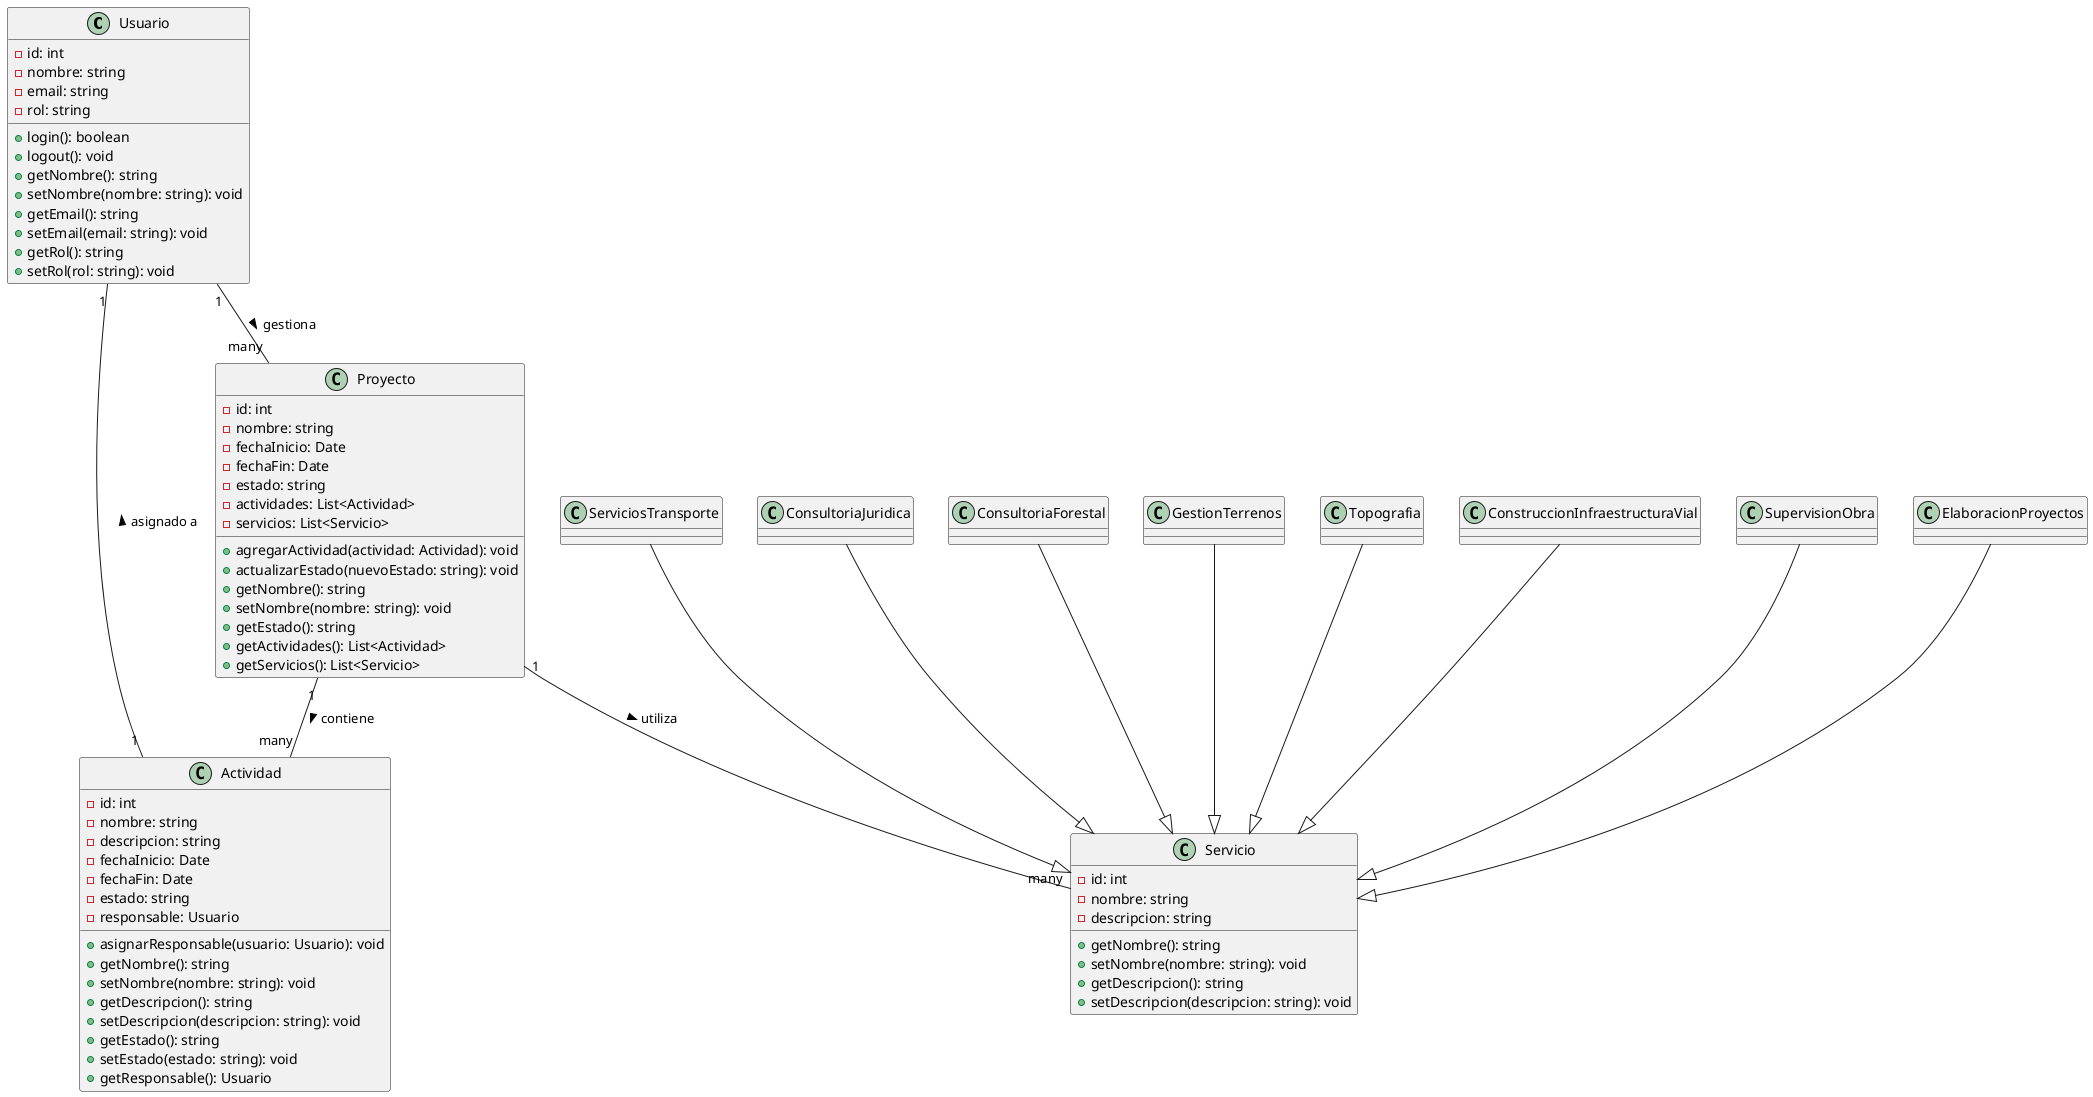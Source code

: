 @startuml
' Definición de clases principales
class Usuario {
  -id: int
  -nombre: string
  -email: string
  -rol: string
  +login(): boolean
  +logout(): void
  +getNombre(): string
  +setNombre(nombre: string): void
  +getEmail(): string
  +setEmail(email: string): void
  +getRol(): string
  +setRol(rol: string): void
}

class Proyecto {
  -id: int
  -nombre: string
  -fechaInicio: Date
  -fechaFin: Date
  -estado: string
  -actividades: List<Actividad>
  -servicios: List<Servicio>
  +agregarActividad(actividad: Actividad): void
  +actualizarEstado(nuevoEstado: string): void
  +getNombre(): string
  +setNombre(nombre: string): void
  +getEstado(): string
  +getActividades(): List<Actividad>
  +getServicios(): List<Servicio>
}

class Actividad {
  -id: int
  -nombre: string
  -descripcion: string
  -fechaInicio: Date
  -fechaFin: Date
  -estado: string
  -responsable: Usuario
  +asignarResponsable(usuario: Usuario): void
  +getNombre(): string
  +setNombre(nombre: string): void
  +getDescripcion(): string
  +setDescripcion(descripcion: string): void
  +getEstado(): string
  +setEstado(estado: string): void
  +getResponsable(): Usuario
}

class Servicio {
  -id: int
  -nombre: string
  -descripcion: string
  +getNombre(): string
  +setNombre(nombre: string): void
  +getDescripcion(): string
  +setDescripcion(descripcion: string): void
}

' Especializaciones de Servicio (herencia corregida)
ConstruccionInfraestructuraVial --|> Servicio
SupervisionObra --|> Servicio
ElaboracionProyectos --|> Servicio
ServiciosTransporte --|> Servicio
ConsultoriaJuridica --|> Servicio
ConsultoriaForestal --|> Servicio
GestionTerrenos --|> Servicio
Topografia --|> Servicio

' Relaciones entre clases
Usuario "1" -- "many" Proyecto : gestiona >
Proyecto "1" -- "many" Actividad : contiene >
Proyecto "1" -- "many" Servicio : utiliza >
Actividad "1" -- "1" Usuario : asignado a >

@enduml